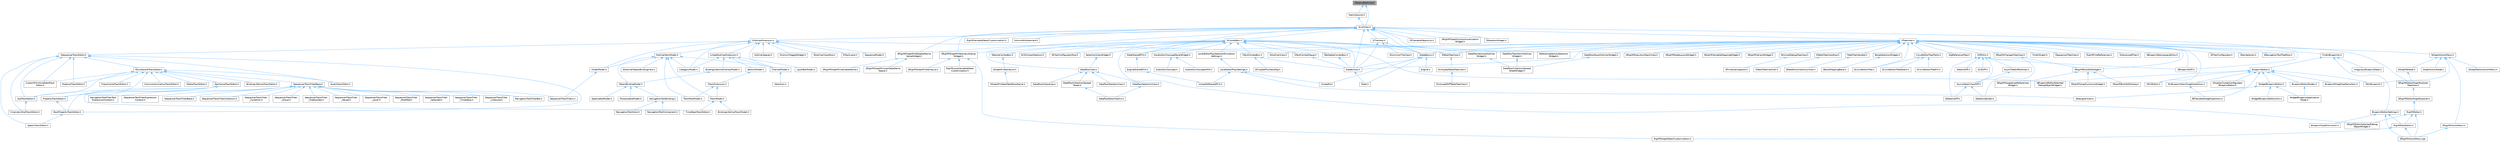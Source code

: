 digraph "ObservableArray.h"
{
 // INTERACTIVE_SVG=YES
 // LATEX_PDF_SIZE
  bgcolor="transparent";
  edge [fontname=Helvetica,fontsize=10,labelfontname=Helvetica,labelfontsize=10];
  node [fontname=Helvetica,fontsize=10,shape=box,height=0.2,width=0.4];
  Node1 [id="Node000001",label="ObservableArray.h",height=0.2,width=0.4,color="gray40", fillcolor="grey60", style="filled", fontcolor="black",tooltip=" "];
  Node1 -> Node2 [id="edge1_Node000001_Node000002",dir="back",color="steelblue1",style="solid",tooltip=" "];
  Node2 [id="Node000002",label="IItemsSource.h",height=0.2,width=0.4,color="grey40", fillcolor="white", style="filled",URL="$db/db3/IItemsSource_8h.html",tooltip=" "];
  Node2 -> Node3 [id="edge2_Node000002_Node000003",dir="back",color="steelblue1",style="solid",tooltip=" "];
  Node3 [id="Node000003",label="SListView.h",height=0.2,width=0.4,color="grey40", fillcolor="white", style="filled",URL="$db/db5/SListView_8h.html",tooltip=" "];
  Node3 -> Node4 [id="edge3_Node000003_Node000004",dir="back",color="steelblue1",style="solid",tooltip=" "];
  Node4 [id="Node000004",label="DataflowView.h",height=0.2,width=0.4,color="grey40", fillcolor="white", style="filled",URL="$d4/d2e/DataflowView_8h.html",tooltip=" "];
  Node4 -> Node5 [id="edge4_Node000004_Node000005",dir="back",color="steelblue1",style="solid",tooltip=" "];
  Node5 [id="Node000005",label="DataflowCollectionSpread\lSheet.h",height=0.2,width=0.4,color="grey40", fillcolor="white", style="filled",URL="$da/da7/DataflowCollectionSpreadSheet_8h.html",tooltip=" "];
  Node5 -> Node6 [id="edge5_Node000005_Node000006",dir="back",color="steelblue1",style="solid",tooltip=" "];
  Node6 [id="Node000006",label="DataflowEditorToolkit.h",height=0.2,width=0.4,color="grey40", fillcolor="white", style="filled",URL="$d8/d80/DataflowEditorToolkit_8h.html",tooltip=" "];
  Node4 -> Node7 [id="edge6_Node000004_Node000007",dir="back",color="steelblue1",style="solid",tooltip=" "];
  Node7 [id="Node000007",label="DataflowOutputLog.h",height=0.2,width=0.4,color="grey40", fillcolor="white", style="filled",URL="$df/d1e/DataflowOutputLog_8h.html",tooltip=" "];
  Node4 -> Node8 [id="edge7_Node000004_Node000008",dir="back",color="steelblue1",style="solid",tooltip=" "];
  Node8 [id="Node000008",label="DataflowSelectionView.h",height=0.2,width=0.4,color="grey40", fillcolor="white", style="filled",URL="$d6/d34/DataflowSelectionView_8h.html",tooltip=" "];
  Node8 -> Node6 [id="edge8_Node000008_Node000006",dir="back",color="steelblue1",style="solid",tooltip=" "];
  Node4 -> Node9 [id="edge9_Node000004_Node000009",dir="back",color="steelblue1",style="solid",tooltip=" "];
  Node9 [id="Node000009",label="DataflowSkeletonView.h",height=0.2,width=0.4,color="grey40", fillcolor="white", style="filled",URL="$d7/df7/DataflowSkeletonView_8h.html",tooltip=" "];
  Node3 -> Node10 [id="edge10_Node000003_Node000010",dir="back",color="steelblue1",style="solid",tooltip=" "];
  Node10 [id="Node000010",label="IOutlinerExtension.h",height=0.2,width=0.4,color="grey40", fillcolor="white", style="filled",URL="$db/d1a/IOutlinerExtension_8h.html",tooltip=" "];
  Node10 -> Node11 [id="edge11_Node000010_Node000011",dir="back",color="steelblue1",style="solid",tooltip=" "];
  Node11 [id="Node000011",label="CategoryModel.h",height=0.2,width=0.4,color="grey40", fillcolor="white", style="filled",URL="$db/dfe/CategoryModel_8h.html",tooltip=" "];
  Node10 -> Node12 [id="edge12_Node000010_Node000012",dir="back",color="steelblue1",style="solid",tooltip=" "];
  Node12 [id="Node000012",label="ChannelModel.h",height=0.2,width=0.4,color="grey40", fillcolor="white", style="filled",URL="$de/d30/ChannelModel_8h.html",tooltip=" "];
  Node12 -> Node13 [id="edge13_Node000012_Node000013",dir="back",color="steelblue1",style="solid",tooltip=" "];
  Node13 [id="Node000013",label="Selection.h",height=0.2,width=0.4,color="grey40", fillcolor="white", style="filled",URL="$dd/dc2/Editor_2Sequencer_2Public_2MVVM_2Selection_2Selection_8h.html",tooltip=" "];
  Node10 -> Node14 [id="edge14_Node000010_Node000014",dir="back",color="steelblue1",style="solid",tooltip=" "];
  Node14 [id="Node000014",label="FolderModel.h",height=0.2,width=0.4,color="grey40", fillcolor="white", style="filled",URL="$d4/d1d/FolderModel_8h.html",tooltip=" "];
  Node14 -> Node15 [id="edge15_Node000014_Node000015",dir="back",color="steelblue1",style="solid",tooltip=" "];
  Node15 [id="Node000015",label="SequencerTrackFilters.h",height=0.2,width=0.4,color="grey40", fillcolor="white", style="filled",URL="$df/d72/SequencerTrackFilters_8h.html",tooltip=" "];
  Node10 -> Node16 [id="edge16_Node000010_Node000016",dir="back",color="steelblue1",style="solid",tooltip=" "];
  Node16 [id="Node000016",label="ISequencerTrackEditor.h",height=0.2,width=0.4,color="grey40", fillcolor="white", style="filled",URL="$df/dca/ISequencerTrackEditor_8h.html",tooltip=" "];
  Node16 -> Node17 [id="edge17_Node000016_Node000017",dir="back",color="steelblue1",style="solid",tooltip=" "];
  Node17 [id="Node000017",label="AudioTrackEditor.h",height=0.2,width=0.4,color="grey40", fillcolor="white", style="filled",URL="$dd/d96/AudioTrackEditor_8h.html",tooltip=" "];
  Node16 -> Node18 [id="edge18_Node000016_Node000018",dir="back",color="steelblue1",style="solid",tooltip=" "];
  Node18 [id="Node000018",label="BoolPropertyTrackEditor.h",height=0.2,width=0.4,color="grey40", fillcolor="white", style="filled",URL="$db/d07/BoolPropertyTrackEditor_8h.html",tooltip=" "];
  Node18 -> Node19 [id="edge19_Node000018_Node000019",dir="back",color="steelblue1",style="solid",tooltip=" "];
  Node19 [id="Node000019",label="SpawnTrackEditor.h",height=0.2,width=0.4,color="grey40", fillcolor="white", style="filled",URL="$d5/dac/SpawnTrackEditor_8h.html",tooltip=" "];
  Node16 -> Node20 [id="edge20_Node000016_Node000020",dir="back",color="steelblue1",style="solid",tooltip=" "];
  Node20 [id="Node000020",label="CinematicShotTrackEditor.h",height=0.2,width=0.4,color="grey40", fillcolor="white", style="filled",URL="$d3/d0c/CinematicShotTrackEditor_8h.html",tooltip=" "];
  Node16 -> Node21 [id="edge21_Node000016_Node000021",dir="back",color="steelblue1",style="solid",tooltip=" "];
  Node21 [id="Node000021",label="CustomPrimitiveDataTrack\lEditor.h",height=0.2,width=0.4,color="grey40", fillcolor="white", style="filled",URL="$dc/d8f/CustomPrimitiveDataTrackEditor_8h.html",tooltip=" "];
  Node16 -> Node22 [id="edge22_Node000016_Node000022",dir="back",color="steelblue1",style="solid",tooltip=" "];
  Node22 [id="Node000022",label="MaterialTrackEditor.h",height=0.2,width=0.4,color="grey40", fillcolor="white", style="filled",URL="$d1/d9f/MaterialTrackEditor_8h.html",tooltip=" "];
  Node16 -> Node23 [id="edge23_Node000016_Node000023",dir="back",color="steelblue1",style="solid",tooltip=" "];
  Node23 [id="Node000023",label="MovieSceneTrackEditor.h",height=0.2,width=0.4,color="grey40", fillcolor="white", style="filled",URL="$db/d6c/MovieSceneTrackEditor_8h.html",tooltip=" "];
  Node23 -> Node17 [id="edge24_Node000023_Node000017",dir="back",color="steelblue1",style="solid",tooltip=" "];
  Node23 -> Node24 [id="edge25_Node000023_Node000024",dir="back",color="steelblue1",style="solid",tooltip=" "];
  Node24 [id="Node000024",label="BindingLifetimeTrackEditor.h",height=0.2,width=0.4,color="grey40", fillcolor="white", style="filled",URL="$db/d3c/BindingLifetimeTrackEditor_8h.html",tooltip=" "];
  Node23 -> Node25 [id="edge26_Node000023_Node000025",dir="back",color="steelblue1",style="solid",tooltip=" "];
  Node25 [id="Node000025",label="ChaosCacheTrackEditor.h",height=0.2,width=0.4,color="grey40", fillcolor="white", style="filled",URL="$db/d36/ChaosCacheTrackEditor_8h.html",tooltip=" "];
  Node23 -> Node26 [id="edge27_Node000023_Node000026",dir="back",color="steelblue1",style="solid",tooltip=" "];
  Node26 [id="Node000026",label="CommonAnimationTrackEditor.h",height=0.2,width=0.4,color="grey40", fillcolor="white", style="filled",URL="$d9/d6e/CommonAnimationTrackEditor_8h.html",tooltip=" "];
  Node23 -> Node21 [id="edge28_Node000023_Node000021",dir="back",color="steelblue1",style="solid",tooltip=" "];
  Node23 -> Node27 [id="edge29_Node000023_Node000027",dir="back",color="steelblue1",style="solid",tooltip=" "];
  Node27 [id="Node000027",label="KeyframeTrackEditor.h",height=0.2,width=0.4,color="grey40", fillcolor="white", style="filled",URL="$dd/d47/KeyframeTrackEditor_8h.html",tooltip=" "];
  Node27 -> Node18 [id="edge30_Node000027_Node000018",dir="back",color="steelblue1",style="solid",tooltip=" "];
  Node27 -> Node28 [id="edge31_Node000027_Node000028",dir="back",color="steelblue1",style="solid",tooltip=" "];
  Node28 [id="Node000028",label="PropertyTrackEditor.h",height=0.2,width=0.4,color="grey40", fillcolor="white", style="filled",URL="$da/d9a/PropertyTrackEditor_8h.html",tooltip=" "];
  Node28 -> Node18 [id="edge32_Node000028_Node000018",dir="back",color="steelblue1",style="solid",tooltip=" "];
  Node27 -> Node29 [id="edge33_Node000027_Node000029",dir="back",color="steelblue1",style="solid",tooltip=" "];
  Node29 [id="Node000029",label="SubTrackEditor.h",height=0.2,width=0.4,color="grey40", fillcolor="white", style="filled",URL="$d8/d5b/SubTrackEditor_8h.html",tooltip=" "];
  Node29 -> Node20 [id="edge34_Node000029_Node000020",dir="back",color="steelblue1",style="solid",tooltip=" "];
  Node27 -> Node30 [id="edge35_Node000027_Node000030",dir="back",color="steelblue1",style="solid",tooltip=" "];
  Node30 [id="Node000030",label="TimeWarpTrackEditor.h",height=0.2,width=0.4,color="grey40", fillcolor="white", style="filled",URL="$dc/d2e/TimeWarpTrackEditor_8h.html",tooltip=" "];
  Node23 -> Node22 [id="edge36_Node000023_Node000022",dir="back",color="steelblue1",style="solid",tooltip=" "];
  Node23 -> Node31 [id="edge37_Node000023_Node000031",dir="back",color="steelblue1",style="solid",tooltip=" "];
  Node31 [id="Node000031",label="MediaTrackEditor.h",height=0.2,width=0.4,color="grey40", fillcolor="white", style="filled",URL="$d0/d41/MediaTrackEditor_8h.html",tooltip=" "];
  Node23 -> Node28 [id="edge38_Node000023_Node000028",dir="back",color="steelblue1",style="solid",tooltip=" "];
  Node23 -> Node32 [id="edge39_Node000023_Node000032",dir="back",color="steelblue1",style="solid",tooltip=" "];
  Node32 [id="Node000032",label="SequencerTrackFilterBase.h",height=0.2,width=0.4,color="grey40", fillcolor="white", style="filled",URL="$d8/def/Filters_2SequencerTrackFilterBase_8h.html",tooltip=" "];
  Node32 -> Node33 [id="edge40_Node000032_Node000033",dir="back",color="steelblue1",style="solid",tooltip=" "];
  Node33 [id="Node000033",label="NavigationToolFilterBar.h",height=0.2,width=0.4,color="grey40", fillcolor="white", style="filled",URL="$df/d14/NavigationToolFilterBar_8h.html",tooltip=" "];
  Node32 -> Node34 [id="edge41_Node000032_Node000034",dir="back",color="steelblue1",style="solid",tooltip=" "];
  Node34 [id="Node000034",label="NavigationToolFilterText\lExpressionContext.h",height=0.2,width=0.4,color="grey40", fillcolor="white", style="filled",URL="$d8/dd2/NavigationToolFilterTextExpressionContext_8h.html",tooltip=" "];
  Node32 -> Node35 [id="edge42_Node000032_Node000035",dir="back",color="steelblue1",style="solid",tooltip=" "];
  Node35 [id="Node000035",label="SequencerTextFilterExpression\lContext.h",height=0.2,width=0.4,color="grey40", fillcolor="white", style="filled",URL="$d0/d9f/SequencerTextFilterExpressionContext_8h.html",tooltip=" "];
  Node32 -> Node36 [id="edge43_Node000032_Node000036",dir="back",color="steelblue1",style="solid",tooltip=" "];
  Node36 [id="Node000036",label="SequencerTrackFilterBase.h",height=0.2,width=0.4,color="grey40", fillcolor="white", style="filled",URL="$d8/d4d/SequencerTrackFilterBase_8h.html",tooltip=" "];
  Node32 -> Node37 [id="edge44_Node000032_Node000037",dir="back",color="steelblue1",style="solid",tooltip=" "];
  Node37 [id="Node000037",label="SequencerTrackFilterCollection.h",height=0.2,width=0.4,color="grey40", fillcolor="white", style="filled",URL="$d8/de2/SequencerTrackFilterCollection_8h.html",tooltip=" "];
  Node32 -> Node38 [id="edge45_Node000032_Node000038",dir="back",color="steelblue1",style="solid",tooltip=" "];
  Node38 [id="Node000038",label="SequencerTrackFilter\l_Condition.h",height=0.2,width=0.4,color="grey40", fillcolor="white", style="filled",URL="$df/d17/SequencerTrackFilter__Condition_8h.html",tooltip=" "];
  Node32 -> Node39 [id="edge46_Node000032_Node000039",dir="back",color="steelblue1",style="solid",tooltip=" "];
  Node39 [id="Node000039",label="SequencerTrackFilter\l_Group.h",height=0.2,width=0.4,color="grey40", fillcolor="white", style="filled",URL="$da/dea/SequencerTrackFilter__Group_8h.html",tooltip=" "];
  Node32 -> Node40 [id="edge47_Node000032_Node000040",dir="back",color="steelblue1",style="solid",tooltip=" "];
  Node40 [id="Node000040",label="SequencerTrackFilter\l_HideIsolate.h",height=0.2,width=0.4,color="grey40", fillcolor="white", style="filled",URL="$d3/d55/SequencerTrackFilter__HideIsolate_8h.html",tooltip=" "];
  Node32 -> Node41 [id="edge48_Node000032_Node000041",dir="back",color="steelblue1",style="solid",tooltip=" "];
  Node41 [id="Node000041",label="SequencerTrackFilter\l_Keyed.h",height=0.2,width=0.4,color="grey40", fillcolor="white", style="filled",URL="$d4/d2d/SequencerTrackFilter__Keyed_8h.html",tooltip=" "];
  Node32 -> Node42 [id="edge49_Node000032_Node000042",dir="back",color="steelblue1",style="solid",tooltip=" "];
  Node42 [id="Node000042",label="SequencerTrackFilter\l_Level.h",height=0.2,width=0.4,color="grey40", fillcolor="white", style="filled",URL="$d2/d6c/SequencerTrackFilter__Level_8h.html",tooltip=" "];
  Node32 -> Node43 [id="edge50_Node000032_Node000043",dir="back",color="steelblue1",style="solid",tooltip=" "];
  Node43 [id="Node000043",label="SequencerTrackFilter\l_Modified.h",height=0.2,width=0.4,color="grey40", fillcolor="white", style="filled",URL="$d0/dd9/SequencerTrackFilter__Modified_8h.html",tooltip=" "];
  Node32 -> Node44 [id="edge51_Node000032_Node000044",dir="back",color="steelblue1",style="solid",tooltip=" "];
  Node44 [id="Node000044",label="SequencerTrackFilter\l_Selected.h",height=0.2,width=0.4,color="grey40", fillcolor="white", style="filled",URL="$dc/d54/SequencerTrackFilter__Selected_8h.html",tooltip=" "];
  Node32 -> Node45 [id="edge52_Node000032_Node000045",dir="back",color="steelblue1",style="solid",tooltip=" "];
  Node45 [id="Node000045",label="SequencerTrackFilter\l_TimeWarp.h",height=0.2,width=0.4,color="grey40", fillcolor="white", style="filled",URL="$d6/dd0/SequencerTrackFilter__TimeWarp_8h.html",tooltip=" "];
  Node32 -> Node46 [id="edge53_Node000032_Node000046",dir="back",color="steelblue1",style="solid",tooltip=" "];
  Node46 [id="Node000046",label="SequencerTrackFilter\l_Unbound.h",height=0.2,width=0.4,color="grey40", fillcolor="white", style="filled",URL="$d0/dd1/SequencerTrackFilter__Unbound_8h.html",tooltip=" "];
  Node32 -> Node15 [id="edge54_Node000032_Node000015",dir="back",color="steelblue1",style="solid",tooltip=" "];
  Node23 -> Node29 [id="edge55_Node000023_Node000029",dir="back",color="steelblue1",style="solid",tooltip=" "];
  Node16 -> Node19 [id="edge56_Node000016_Node000019",dir="back",color="steelblue1",style="solid",tooltip=" "];
  Node16 -> Node29 [id="edge57_Node000016_Node000029",dir="back",color="steelblue1",style="solid",tooltip=" "];
  Node10 -> Node47 [id="edge58_Node000010_Node000047",dir="back",color="steelblue1",style="solid",tooltip=" "];
  Node47 [id="Node000047",label="LinkedOutlinerExtension.h",height=0.2,width=0.4,color="grey40", fillcolor="white", style="filled",URL="$da/d0f/LinkedOutlinerExtension_8h.html",tooltip=" "];
  Node47 -> Node48 [id="edge59_Node000047_Node000048",dir="back",color="steelblue1",style="solid",tooltip=" "];
  Node48 [id="Node000048",label="BindingLifetimeOverlayModel.h",height=0.2,width=0.4,color="grey40", fillcolor="white", style="filled",URL="$d2/d69/BindingLifetimeOverlayModel_8h.html",tooltip=" "];
  Node48 -> Node49 [id="edge60_Node000048_Node000049",dir="back",color="steelblue1",style="solid",tooltip=" "];
  Node49 [id="Node000049",label="ObjectBindingModel.h",height=0.2,width=0.4,color="grey40", fillcolor="white", style="filled",URL="$de/dbc/ObjectBindingModel_8h.html",tooltip=" "];
  Node49 -> Node50 [id="edge61_Node000049_Node000050",dir="back",color="steelblue1",style="solid",tooltip=" "];
  Node50 [id="Node000050",label="NavigationToolBinding.h",height=0.2,width=0.4,color="grey40", fillcolor="white", style="filled",URL="$d0/db5/NavigationToolBinding_8h.html",tooltip=" "];
  Node50 -> Node51 [id="edge62_Node000050_Node000051",dir="back",color="steelblue1",style="solid",tooltip=" "];
  Node51 [id="Node000051",label="NavigationToolActor.h",height=0.2,width=0.4,color="grey40", fillcolor="white", style="filled",URL="$d6/da8/NavigationToolActor_8h.html",tooltip=" "];
  Node50 -> Node52 [id="edge63_Node000050_Node000052",dir="back",color="steelblue1",style="solid",tooltip=" "];
  Node52 [id="Node000052",label="NavigationToolComponent.h",height=0.2,width=0.4,color="grey40", fillcolor="white", style="filled",URL="$d7/dfc/NavigationToolComponent_8h.html",tooltip=" "];
  Node49 -> Node53 [id="edge64_Node000049_Node000053",dir="back",color="steelblue1",style="solid",tooltip=" "];
  Node53 [id="Node000053",label="PossessableModel.h",height=0.2,width=0.4,color="grey40", fillcolor="white", style="filled",URL="$d5/d01/PossessableModel_8h.html",tooltip=" "];
  Node49 -> Node54 [id="edge65_Node000049_Node000054",dir="back",color="steelblue1",style="solid",tooltip=" "];
  Node54 [id="Node000054",label="SpawnableModel.h",height=0.2,width=0.4,color="grey40", fillcolor="white", style="filled",URL="$d0/dd5/SpawnableModel_8h.html",tooltip=" "];
  Node47 -> Node11 [id="edge66_Node000047_Node000011",dir="back",color="steelblue1",style="solid",tooltip=" "];
  Node47 -> Node12 [id="edge67_Node000047_Node000012",dir="back",color="steelblue1",style="solid",tooltip=" "];
  Node47 -> Node55 [id="edge68_Node000047_Node000055",dir="back",color="steelblue1",style="solid",tooltip=" "];
  Node55 [id="Node000055",label="LayerBarModel.h",height=0.2,width=0.4,color="grey40", fillcolor="white", style="filled",URL="$dd/daa/LayerBarModel_8h.html",tooltip=" "];
  Node47 -> Node56 [id="edge69_Node000047_Node000056",dir="back",color="steelblue1",style="solid",tooltip=" "];
  Node56 [id="Node000056",label="SectionModel.h",height=0.2,width=0.4,color="grey40", fillcolor="white", style="filled",URL="$d7/d0c/SectionModel_8h.html",tooltip=" "];
  Node56 -> Node57 [id="edge70_Node000056_Node000057",dir="back",color="steelblue1",style="solid",tooltip=" "];
  Node57 [id="Node000057",label="ITrackExtension.h",height=0.2,width=0.4,color="grey40", fillcolor="white", style="filled",URL="$d4/d09/ITrackExtension_8h.html",tooltip=" "];
  Node57 -> Node58 [id="edge71_Node000057_Node000058",dir="back",color="steelblue1",style="solid",tooltip=" "];
  Node58 [id="Node000058",label="TrackModel.h",height=0.2,width=0.4,color="grey40", fillcolor="white", style="filled",URL="$db/d94/TrackModel_8h.html",tooltip=" "];
  Node58 -> Node59 [id="edge72_Node000058_Node000059",dir="back",color="steelblue1",style="solid",tooltip=" "];
  Node59 [id="Node000059",label="BindingLifetimeTrackModel.h",height=0.2,width=0.4,color="grey40", fillcolor="white", style="filled",URL="$d5/d30/BindingLifetimeTrackModel_8h.html",tooltip=" "];
  Node58 -> Node30 [id="edge73_Node000058_Node000030",dir="back",color="steelblue1",style="solid",tooltip=" "];
  Node57 -> Node60 [id="edge74_Node000057_Node000060",dir="back",color="steelblue1",style="solid",tooltip=" "];
  Node60 [id="Node000060",label="TrackRowModel.h",height=0.2,width=0.4,color="grey40", fillcolor="white", style="filled",URL="$d8/db5/TrackRowModel_8h.html",tooltip=" "];
  Node10 -> Node61 [id="edge75_Node000010_Node000061",dir="back",color="steelblue1",style="solid",tooltip=" "];
  Node61 [id="Node000061",label="OutlinerItemModel.h",height=0.2,width=0.4,color="grey40", fillcolor="white", style="filled",URL="$da/dbf/OutlinerItemModel_8h.html",tooltip=" "];
  Node61 -> Node11 [id="edge76_Node000061_Node000011",dir="back",color="steelblue1",style="solid",tooltip=" "];
  Node61 -> Node12 [id="edge77_Node000061_Node000012",dir="back",color="steelblue1",style="solid",tooltip=" "];
  Node61 -> Node14 [id="edge78_Node000061_Node000014",dir="back",color="steelblue1",style="solid",tooltip=" "];
  Node61 -> Node49 [id="edge79_Node000061_Node000049",dir="back",color="steelblue1",style="solid",tooltip=" "];
  Node61 -> Node62 [id="edge80_Node000061_Node000062",dir="back",color="steelblue1",style="solid",tooltip=" "];
  Node62 [id="Node000062",label="SOutlinerObjectBindingView.h",height=0.2,width=0.4,color="grey40", fillcolor="white", style="filled",URL="$d1/dfa/SOutlinerObjectBindingView_8h.html",tooltip=" "];
  Node61 -> Node58 [id="edge81_Node000061_Node000058",dir="back",color="steelblue1",style="solid",tooltip=" "];
  Node61 -> Node60 [id="edge82_Node000061_Node000060",dir="back",color="steelblue1",style="solid",tooltip=" "];
  Node10 -> Node63 [id="edge83_Node000010_Node000063",dir="back",color="steelblue1",style="solid",tooltip=" "];
  Node63 [id="Node000063",label="OutlinerSpacer.h",height=0.2,width=0.4,color="grey40", fillcolor="white", style="filled",URL="$dd/d3e/OutlinerSpacer_8h.html",tooltip=" "];
  Node10 -> Node64 [id="edge84_Node000010_Node000064",dir="back",color="steelblue1",style="solid",tooltip=" "];
  Node64 [id="Node000064",label="SColumnToggleWidget.h",height=0.2,width=0.4,color="grey40", fillcolor="white", style="filled",URL="$de/d8d/SColumnToggleWidget_8h.html",tooltip=" "];
  Node10 -> Node65 [id="edge85_Node000010_Node000065",dir="back",color="steelblue1",style="solid",tooltip=" "];
  Node65 [id="Node000065",label="SOutlinerView.h",height=0.2,width=0.4,color="grey40", fillcolor="white", style="filled",URL="$d5/de1/SOutlinerView_8h.html",tooltip=" "];
  Node10 -> Node66 [id="edge86_Node000010_Node000066",dir="back",color="steelblue1",style="solid",tooltip=" "];
  Node66 [id="Node000066",label="SOutlinerViewRow.h",height=0.2,width=0.4,color="grey40", fillcolor="white", style="filled",URL="$db/de3/SOutlinerViewRow_8h.html",tooltip=" "];
  Node10 -> Node67 [id="edge87_Node000010_Node000067",dir="back",color="steelblue1",style="solid",tooltip=" "];
  Node67 [id="Node000067",label="STrackLane.h",height=0.2,width=0.4,color="grey40", fillcolor="white", style="filled",URL="$d2/d8f/STrackLane_8h.html",tooltip=" "];
  Node10 -> Node68 [id="edge88_Node000010_Node000068",dir="back",color="steelblue1",style="solid",tooltip=" "];
  Node68 [id="Node000068",label="SequenceModel.h",height=0.2,width=0.4,color="grey40", fillcolor="white", style="filled",URL="$d4/d28/SequenceModel_8h.html",tooltip=" "];
  Node3 -> Node69 [id="edge89_Node000003_Node000069",dir="back",color="steelblue1",style="solid",tooltip=" "];
  Node69 [id="Node000069",label="ReferenceSectionSelection\lWidget.h",height=0.2,width=0.4,color="grey40", fillcolor="white", style="filled",URL="$db/d75/ReferenceSectionSelectionWidget_8h.html",tooltip=" "];
  Node3 -> Node70 [id="edge90_Node000003_Node000070",dir="back",color="steelblue1",style="solid",tooltip=" "];
  Node70 [id="Node000070",label="RigVMVariableDetailCustomization.h",height=0.2,width=0.4,color="grey40", fillcolor="white", style="filled",URL="$d3/d24/RigVMVariableDetailCustomization_8h.html",tooltip=" "];
  Node3 -> Node71 [id="edge91_Node000003_Node000071",dir="back",color="steelblue1",style="solid",tooltip=" "];
  Node71 [id="Node000071",label="SAnimAttributeView.h",height=0.2,width=0.4,color="grey40", fillcolor="white", style="filled",URL="$df/d42/SAnimAttributeView_8h.html",tooltip=" "];
  Node3 -> Node72 [id="edge92_Node000003_Node000072",dir="back",color="steelblue1",style="solid",tooltip=" "];
  Node72 [id="Node000072",label="SBlueprintDiff.h",height=0.2,width=0.4,color="grey40", fillcolor="white", style="filled",URL="$de/d6d/SBlueprintDiff_8h.html",tooltip=" "];
  Node3 -> Node73 [id="edge93_Node000003_Node000073",dir="back",color="steelblue1",style="solid",tooltip=" "];
  Node73 [id="Node000073",label="SComboBox.h",height=0.2,width=0.4,color="grey40", fillcolor="white", style="filled",URL="$d2/dd5/SComboBox_8h.html",tooltip=" "];
  Node73 -> Node74 [id="edge94_Node000073_Node000074",dir="back",color="steelblue1",style="solid",tooltip=" "];
  Node74 [id="Node000074",label="DataflowTransformOutliner\lWidget.h",height=0.2,width=0.4,color="grey40", fillcolor="white", style="filled",URL="$d8/df9/DataflowTransformOutlinerWidget_8h.html",tooltip=" "];
  Node74 -> Node75 [id="edge95_Node000074_Node000075",dir="back",color="steelblue1",style="solid",tooltip=" "];
  Node75 [id="Node000075",label="DataflowCollectionSpread\lSheetWidget.h",height=0.2,width=0.4,color="grey40", fillcolor="white", style="filled",URL="$da/da3/DataflowCollectionSpreadSheetWidget_8h.html",tooltip=" "];
  Node73 -> Node76 [id="edge96_Node000073_Node000076",dir="back",color="steelblue1",style="solid",tooltip=" "];
  Node76 [id="Node000076",label="DataflowVerticesOutliner\lWidget.h",height=0.2,width=0.4,color="grey40", fillcolor="white", style="filled",URL="$dd/deb/DataflowVerticesOutlinerWidget_8h.html",tooltip=" "];
  Node76 -> Node75 [id="edge97_Node000076_Node000075",dir="back",color="steelblue1",style="solid",tooltip=" "];
  Node73 -> Node77 [id="edge98_Node000073_Node000077",dir="back",color="steelblue1",style="solid",tooltip=" "];
  Node77 [id="Node000077",label="LevelEditorPlayNetworkEmulation\lSettings.h",height=0.2,width=0.4,color="grey40", fillcolor="white", style="filled",URL="$d4/d35/LevelEditorPlayNetworkEmulationSettings_8h.html",tooltip=" "];
  Node77 -> Node78 [id="edge99_Node000077_Node000078",dir="back",color="steelblue1",style="solid",tooltip=" "];
  Node78 [id="Node000078",label="LevelEditorPlaySettings.h",height=0.2,width=0.4,color="grey40", fillcolor="white", style="filled",URL="$d4/d3b/LevelEditorPlaySettings_8h.html",tooltip=" "];
  Node78 -> Node79 [id="edge100_Node000078_Node000079",dir="back",color="steelblue1",style="solid",tooltip=" "];
  Node79 [id="Node000079",label="SDesignerView.h",height=0.2,width=0.4,color="grey40", fillcolor="white", style="filled",URL="$d2/d14/SDesignerView_8h.html",tooltip=" "];
  Node78 -> Node80 [id="edge101_Node000078_Node000080",dir="back",color="steelblue1",style="solid",tooltip=" "];
  Node80 [id="Node000080",label="UnrealEd.h",height=0.2,width=0.4,color="grey40", fillcolor="white", style="filled",URL="$d2/d5f/UnrealEd_8h.html",tooltip=" "];
  Node78 -> Node81 [id="edge102_Node000078_Node000081",dir="back",color="steelblue1",style="solid",tooltip=" "];
  Node81 [id="Node000081",label="UnrealEdSharedPCH.h",height=0.2,width=0.4,color="grey40", fillcolor="white", style="filled",URL="$d1/de6/UnrealEdSharedPCH_8h.html",tooltip=" "];
  Node73 -> Node82 [id="edge103_Node000073_Node000082",dir="back",color="steelblue1",style="solid",tooltip=" "];
  Node82 [id="Node000082",label="SAudioOscilloscopePanelWidget.h",height=0.2,width=0.4,color="grey40", fillcolor="white", style="filled",URL="$db/d7e/SAudioOscilloscopePanelWidget_8h.html",tooltip=" "];
  Node82 -> Node83 [id="edge104_Node000082_Node000083",dir="back",color="steelblue1",style="solid",tooltip=" "];
  Node83 [id="Node000083",label="AudioOscilloscope.h",height=0.2,width=0.4,color="grey40", fillcolor="white", style="filled",URL="$d5/d81/AudioOscilloscope_8h.html",tooltip=" "];
  Node82 -> Node84 [id="edge105_Node000082_Node000084",dir="back",color="steelblue1",style="solid",tooltip=" "];
  Node84 [id="Node000084",label="AudioOscilloscopeUMG.h",height=0.2,width=0.4,color="grey40", fillcolor="white", style="filled",URL="$df/de7/AudioOscilloscopeUMG_8h.html",tooltip=" "];
  Node73 -> Node85 [id="edge106_Node000073_Node000085",dir="back",color="steelblue1",style="solid",tooltip=" "];
  Node85 [id="Node000085",label="SBlueprintEditorSelected\lDebugObjectWidget.h",height=0.2,width=0.4,color="grey40", fillcolor="white", style="filled",URL="$de/d6c/SBlueprintEditorSelectedDebugObjectWidget_8h.html",tooltip=" "];
  Node73 -> Node86 [id="edge107_Node000073_Node000086",dir="back",color="steelblue1",style="solid",tooltip=" "];
  Node86 [id="Node000086",label="SCSVImportOptions.h",height=0.2,width=0.4,color="grey40", fillcolor="white", style="filled",URL="$d7/dfe/SCSVImportOptions_8h.html",tooltip=" "];
  Node73 -> Node87 [id="edge108_Node000073_Node000087",dir="back",color="steelblue1",style="solid",tooltip=" "];
  Node87 [id="Node000087",label="SEditableComboBox.h",height=0.2,width=0.4,color="grey40", fillcolor="white", style="filled",URL="$d0/d8c/SEditableComboBox_8h.html",tooltip=" "];
  Node87 -> Node88 [id="edge109_Node000087_Node000088",dir="back",color="steelblue1",style="solid",tooltip=" "];
  Node88 [id="Node000088",label="SlateExtras.h",height=0.2,width=0.4,color="grey40", fillcolor="white", style="filled",URL="$d8/dec/SlateExtras_8h.html",tooltip=" "];
  Node88 -> Node89 [id="edge110_Node000088_Node000089",dir="back",color="steelblue1",style="solid",tooltip=" "];
  Node89 [id="Node000089",label="Slate.h",height=0.2,width=0.4,color="grey40", fillcolor="white", style="filled",URL="$d2/dc0/Slate_8h.html",tooltip=" "];
  Node73 -> Node90 [id="edge111_Node000073_Node000090",dir="back",color="steelblue1",style="solid",tooltip=" "];
  Node90 [id="Node000090",label="SFilterConfiguratorRow.h",height=0.2,width=0.4,color="grey40", fillcolor="white", style="filled",URL="$d2/d18/SFilterConfiguratorRow_8h.html",tooltip=" "];
  Node73 -> Node91 [id="edge112_Node000073_Node000091",dir="back",color="steelblue1",style="solid",tooltip=" "];
  Node91 [id="Node000091",label="SNameComboBox.h",height=0.2,width=0.4,color="grey40", fillcolor="white", style="filled",URL="$d8/d4b/SNameComboBox_8h.html",tooltip=" "];
  Node91 -> Node92 [id="edge113_Node000091_Node000092",dir="back",color="steelblue1",style="solid",tooltip=" "];
  Node92 [id="Node000092",label="SGraphPinNameList.h",height=0.2,width=0.4,color="grey40", fillcolor="white", style="filled",URL="$d4/d09/SGraphPinNameList_8h.html",tooltip=" "];
  Node92 -> Node93 [id="edge114_Node000092_Node000093",dir="back",color="steelblue1",style="solid",tooltip=" "];
  Node93 [id="Node000093",label="SGraphPinDataTableRowName.h",height=0.2,width=0.4,color="grey40", fillcolor="white", style="filled",URL="$d3/d40/SGraphPinDataTableRowName_8h.html",tooltip=" "];
  Node73 -> Node94 [id="edge115_Node000073_Node000094",dir="back",color="steelblue1",style="solid",tooltip=" "];
  Node94 [id="Node000094",label="SRigVMEditorSelectedDebug\lObjectWidget.h",height=0.2,width=0.4,color="grey40", fillcolor="white", style="filled",URL="$d9/dcd/SRigVMEditorSelectedDebugObjectWidget_8h.html",tooltip=" "];
  Node73 -> Node95 [id="edge116_Node000073_Node000095",dir="back",color="steelblue1",style="solid",tooltip=" "];
  Node95 [id="Node000095",label="SRigVMGraphPinEditableName\lValueWidget.h",height=0.2,width=0.4,color="grey40", fillcolor="white", style="filled",URL="$da/d0c/SRigVMGraphPinEditableNameValueWidget_8h.html",tooltip=" "];
  Node95 -> Node96 [id="edge117_Node000095_Node000096",dir="back",color="steelblue1",style="solid",tooltip=" "];
  Node96 [id="Node000096",label="SRigVMGraphPinUserDataName\lSpace.h",height=0.2,width=0.4,color="grey40", fillcolor="white", style="filled",URL="$d7/dfd/SRigVMGraphPinUserDataNameSpace_8h.html",tooltip=" "];
  Node95 -> Node97 [id="edge118_Node000095_Node000097",dir="back",color="steelblue1",style="solid",tooltip=" "];
  Node97 [id="Node000097",label="SRigVMGraphPinVariableName.h",height=0.2,width=0.4,color="grey40", fillcolor="white", style="filled",URL="$d0/da1/SRigVMGraphPinVariableName_8h.html",tooltip=" "];
  Node73 -> Node98 [id="edge119_Node000073_Node000098",dir="back",color="steelblue1",style="solid",tooltip=" "];
  Node98 [id="Node000098",label="SRigVMGraphPinNameListValue\lWidget.h",height=0.2,width=0.4,color="grey40", fillcolor="white", style="filled",URL="$dc/dac/SRigVMGraphPinNameListValueWidget_8h.html",tooltip=" "];
  Node98 -> Node99 [id="edge120_Node000098_Node000099",dir="back",color="steelblue1",style="solid",tooltip=" "];
  Node99 [id="Node000099",label="RigVMGraphDetailCustomization.h",height=0.2,width=0.4,color="grey40", fillcolor="white", style="filled",URL="$da/d8c/RigVMGraphDetailCustomization_8h.html",tooltip=" "];
  Node98 -> Node100 [id="edge121_Node000098_Node000100",dir="back",color="steelblue1",style="solid",tooltip=" "];
  Node100 [id="Node000100",label="RigVMLocalVariableDetail\lCustomization.h",height=0.2,width=0.4,color="grey40", fillcolor="white", style="filled",URL="$de/de8/RigVMLocalVariableDetailCustomization_8h.html",tooltip=" "];
  Node98 -> Node101 [id="edge122_Node000098_Node000101",dir="back",color="steelblue1",style="solid",tooltip=" "];
  Node101 [id="Node000101",label="SRigVMGraphPinNameList.h",height=0.2,width=0.4,color="grey40", fillcolor="white", style="filled",URL="$d7/dfc/SRigVMGraphPinNameList_8h.html",tooltip=" "];
  Node73 -> Node102 [id="edge123_Node000073_Node000102",dir="back",color="steelblue1",style="solid",tooltip=" "];
  Node102 [id="Node000102",label="STableTreeView.h",height=0.2,width=0.4,color="grey40", fillcolor="white", style="filled",URL="$dd/d46/STableTreeView_8h.html",tooltip=" "];
  Node102 -> Node103 [id="edge124_Node000102_Node000103",dir="back",color="steelblue1",style="solid",tooltip=" "];
  Node103 [id="Node000103",label="SUntypedTableTreeView.h",height=0.2,width=0.4,color="grey40", fillcolor="white", style="filled",URL="$da/dc1/SUntypedTableTreeView_8h.html",tooltip=" "];
  Node103 -> Node104 [id="edge125_Node000103_Node000104",dir="back",color="steelblue1",style="solid",tooltip=" "];
  Node104 [id="Node000104",label="SUntypedDiffTableTreeView.h",height=0.2,width=0.4,color="grey40", fillcolor="white", style="filled",URL="$d2/dd2/SUntypedDiffTableTreeView_8h.html",tooltip=" "];
  Node73 -> Node105 [id="edge126_Node000073_Node000105",dir="back",color="steelblue1",style="solid",tooltip=" "];
  Node105 [id="Node000105",label="STextComboBox.h",height=0.2,width=0.4,color="grey40", fillcolor="white", style="filled",URL="$d6/d14/STextComboBox_8h.html",tooltip=" "];
  Node105 -> Node106 [id="edge127_Node000105_Node000106",dir="back",color="steelblue1",style="solid",tooltip=" "];
  Node106 [id="Node000106",label="SFixupSelfContextDlg.h",height=0.2,width=0.4,color="grey40", fillcolor="white", style="filled",URL="$d5/da4/SFixupSelfContextDlg_8h.html",tooltip=" "];
  Node105 -> Node88 [id="edge128_Node000105_Node000088",dir="back",color="steelblue1",style="solid",tooltip=" "];
  Node73 -> Node107 [id="edge129_Node000073_Node000107",dir="back",color="steelblue1",style="solid",tooltip=" "];
  Node107 [id="Node000107",label="STextComboPopup.h",height=0.2,width=0.4,color="grey40", fillcolor="white", style="filled",URL="$d1/d76/STextComboPopup_8h.html",tooltip=" "];
  Node107 -> Node88 [id="edge130_Node000107_Node000088",dir="back",color="steelblue1",style="solid",tooltip=" "];
  Node73 -> Node108 [id="edge131_Node000073_Node000108",dir="back",color="steelblue1",style="solid",tooltip=" "];
  Node108 [id="Node000108",label="SelectionViewWidget.h",height=0.2,width=0.4,color="grey40", fillcolor="white", style="filled",URL="$dc/db5/SelectionViewWidget_8h.html",tooltip=" "];
  Node108 -> Node4 [id="edge132_Node000108_Node000004",dir="back",color="steelblue1",style="solid",tooltip=" "];
  Node73 -> Node109 [id="edge133_Node000073_Node000109",dir="back",color="steelblue1",style="solid",tooltip=" "];
  Node109 [id="Node000109",label="SlateBasics.h",height=0.2,width=0.4,color="grey40", fillcolor="white", style="filled",URL="$da/d2f/SlateBasics_8h.html",tooltip=" "];
  Node109 -> Node110 [id="edge134_Node000109_Node000110",dir="back",color="steelblue1",style="solid",tooltip=" "];
  Node110 [id="Node000110",label="Engine.h",height=0.2,width=0.4,color="grey40", fillcolor="white", style="filled",URL="$d1/d34/Public_2Engine_8h.html",tooltip=" "];
  Node109 -> Node89 [id="edge135_Node000109_Node000089",dir="back",color="steelblue1",style="solid",tooltip=" "];
  Node109 -> Node88 [id="edge136_Node000109_Node000088",dir="back",color="steelblue1",style="solid",tooltip=" "];
  Node109 -> Node80 [id="edge137_Node000109_Node000080",dir="back",color="steelblue1",style="solid",tooltip=" "];
  Node73 -> Node88 [id="edge138_Node000073_Node000088",dir="back",color="steelblue1",style="solid",tooltip=" "];
  Node73 -> Node111 [id="edge139_Node000073_Node000111",dir="back",color="steelblue1",style="solid",tooltip=" "];
  Node111 [id="Node000111",label="SlateSharedPCH.h",height=0.2,width=0.4,color="grey40", fillcolor="white", style="filled",URL="$d1/dfc/SlateSharedPCH_8h.html",tooltip=" "];
  Node111 -> Node112 [id="edge140_Node000111_Node000112",dir="back",color="steelblue1",style="solid",tooltip=" "];
  Node112 [id="Node000112",label="EngineSharedPCH.h",height=0.2,width=0.4,color="grey40", fillcolor="white", style="filled",URL="$dc/dbb/EngineSharedPCH_8h.html",tooltip=" "];
  Node112 -> Node81 [id="edge141_Node000112_Node000081",dir="back",color="steelblue1",style="solid",tooltip=" "];
  Node3 -> Node113 [id="edge142_Node000003_Node000113",dir="back",color="steelblue1",style="solid",tooltip=" "];
  Node113 [id="Node000113",label="SFilterableObjectList.h",height=0.2,width=0.4,color="grey40", fillcolor="white", style="filled",URL="$dc/de4/SFilterableObjectList_8h.html",tooltip=" "];
  Node3 -> Node114 [id="edge143_Node000003_Node000114",dir="back",color="steelblue1",style="solid",tooltip=" "];
  Node114 [id="Node000114",label="SRigVMGraphFunctionLocalization\lWidget.h",height=0.2,width=0.4,color="grey40", fillcolor="white", style="filled",URL="$dd/d59/SRigVMGraphFunctionLocalizationWidget_8h.html",tooltip=" "];
  Node3 -> Node95 [id="edge144_Node000003_Node000095",dir="back",color="steelblue1",style="solid",tooltip=" "];
  Node3 -> Node98 [id="edge145_Node000003_Node000098",dir="back",color="steelblue1",style="solid",tooltip=" "];
  Node3 -> Node115 [id="edge146_Node000003_Node000115",dir="back",color="steelblue1",style="solid",tooltip=" "];
  Node115 [id="Node000115",label="SSkeletonWidget.h",height=0.2,width=0.4,color="grey40", fillcolor="white", style="filled",URL="$dd/da7/SSkeletonWidget_8h.html",tooltip=" "];
  Node3 -> Node116 [id="edge147_Node000003_Node000116",dir="back",color="steelblue1",style="solid",tooltip=" "];
  Node116 [id="Node000116",label="STileView.h",height=0.2,width=0.4,color="grey40", fillcolor="white", style="filled",URL="$da/dd5/STileView_8h.html",tooltip=" "];
  Node116 -> Node117 [id="edge148_Node000116_Node000117",dir="back",color="steelblue1",style="solid",tooltip=" "];
  Node117 [id="Node000117",label="SCommonTileView.h",height=0.2,width=0.4,color="grey40", fillcolor="white", style="filled",URL="$de/d0c/SCommonTileView_8h.html",tooltip=" "];
  Node116 -> Node109 [id="edge149_Node000116_Node000109",dir="back",color="steelblue1",style="solid",tooltip=" "];
  Node116 -> Node88 [id="edge150_Node000116_Node000088",dir="back",color="steelblue1",style="solid",tooltip=" "];
  Node3 -> Node118 [id="edge151_Node000003_Node000118",dir="back",color="steelblue1",style="solid",tooltip=" "];
  Node118 [id="Node000118",label="STreeView.h",height=0.2,width=0.4,color="grey40", fillcolor="white", style="filled",URL="$de/dea/STreeView_8h.html",tooltip=" "];
  Node118 -> Node119 [id="edge152_Node000118_Node000119",dir="back",color="steelblue1",style="solid",tooltip=" "];
  Node119 [id="Node000119",label="BoneSelectionWidget.h",height=0.2,width=0.4,color="grey40", fillcolor="white", style="filled",URL="$d4/dd3/BoneSelectionWidget_8h.html",tooltip=" "];
  Node119 -> Node120 [id="edge153_Node000119_Node000120",dir="back",color="steelblue1",style="solid",tooltip=" "];
  Node120 [id="Node000120",label="SBoneMappingBase.h",height=0.2,width=0.4,color="grey40", fillcolor="white", style="filled",URL="$d7/d49/SBoneMappingBase_8h.html",tooltip=" "];
  Node118 -> Node121 [id="edge154_Node000118_Node000121",dir="back",color="steelblue1",style="solid",tooltip=" "];
  Node121 [id="Node000121",label="CurveEditorTreeTraits.h",height=0.2,width=0.4,color="grey40", fillcolor="white", style="filled",URL="$d4/d4a/CurveEditorTreeTraits_8h.html",tooltip=" "];
  Node121 -> Node122 [id="edge155_Node000121_Node000122",dir="back",color="steelblue1",style="solid",tooltip=" "];
  Node122 [id="Node000122",label="SCurveEditorTree.h",height=0.2,width=0.4,color="grey40", fillcolor="white", style="filled",URL="$da/da4/SCurveEditorTree_8h.html",tooltip=" "];
  Node121 -> Node123 [id="edge156_Node000121_Node000123",dir="back",color="steelblue1",style="solid",tooltip=" "];
  Node123 [id="Node000123",label="SCurveEditorTreePin.h",height=0.2,width=0.4,color="grey40", fillcolor="white", style="filled",URL="$db/d44/SCurveEditorTreePin_8h.html",tooltip=" "];
  Node121 -> Node124 [id="edge157_Node000121_Node000124",dir="back",color="steelblue1",style="solid",tooltip=" "];
  Node124 [id="Node000124",label="SCurveEditorTreeSelect.h",height=0.2,width=0.4,color="grey40", fillcolor="white", style="filled",URL="$d9/d58/SCurveEditorTreeSelect_8h.html",tooltip=" "];
  Node118 -> Node125 [id="edge158_Node000118_Node000125",dir="back",color="steelblue1",style="solid",tooltip=" "];
  Node125 [id="Node000125",label="DataflowFacesOutlinerWidget.h",height=0.2,width=0.4,color="grey40", fillcolor="white", style="filled",URL="$d1/d1c/DataflowFacesOutlinerWidget_8h.html",tooltip=" "];
  Node125 -> Node75 [id="edge159_Node000125_Node000075",dir="back",color="steelblue1",style="solid",tooltip=" "];
  Node118 -> Node74 [id="edge160_Node000118_Node000074",dir="back",color="steelblue1",style="solid",tooltip=" "];
  Node118 -> Node76 [id="edge161_Node000118_Node000076",dir="back",color="steelblue1",style="solid",tooltip=" "];
  Node118 -> Node126 [id="edge162_Node000118_Node000126",dir="back",color="steelblue1",style="solid",tooltip=" "];
  Node126 [id="Node000126",label="DiffUtils.h",height=0.2,width=0.4,color="grey40", fillcolor="white", style="filled",URL="$d4/d91/DiffUtils_8h.html",tooltip=" "];
  Node126 -> Node127 [id="edge163_Node000126_Node000127",dir="back",color="steelblue1",style="solid",tooltip=" "];
  Node127 [id="Node000127",label="AsyncDetailViewDiff.h",height=0.2,width=0.4,color="grey40", fillcolor="white", style="filled",URL="$dc/d54/AsyncDetailViewDiff_8h.html",tooltip=" "];
  Node127 -> Node128 [id="edge164_Node000127_Node000128",dir="back",color="steelblue1",style="solid",tooltip=" "];
  Node128 [id="Node000128",label="SDetailsDiff.h",height=0.2,width=0.4,color="grey40", fillcolor="white", style="filled",URL="$da/d09/SDetailsDiff_8h.html",tooltip=" "];
  Node127 -> Node129 [id="edge165_Node000127_Node000129",dir="back",color="steelblue1",style="solid",tooltip=" "];
  Node129 [id="Node000129",label="SDetailsSplitter.h",height=0.2,width=0.4,color="grey40", fillcolor="white", style="filled",URL="$d5/de5/SDetailsSplitter_8h.html",tooltip=" "];
  Node126 -> Node130 [id="edge166_Node000126_Node000130",dir="back",color="steelblue1",style="solid",tooltip=" "];
  Node130 [id="Node000130",label="AsyncTreeDifferences.h",height=0.2,width=0.4,color="grey40", fillcolor="white", style="filled",URL="$dd/d63/AsyncTreeDifferences_8h.html",tooltip=" "];
  Node130 -> Node127 [id="edge167_Node000130_Node000127",dir="back",color="steelblue1",style="solid",tooltip=" "];
  Node126 -> Node131 [id="edge168_Node000126_Node000131",dir="back",color="steelblue1",style="solid",tooltip=" "];
  Node131 [id="Node000131",label="DetailsDiff.h",height=0.2,width=0.4,color="grey40", fillcolor="white", style="filled",URL="$de/dfc/DetailsDiff_8h.html",tooltip=" "];
  Node126 -> Node72 [id="edge169_Node000126_Node000072",dir="back",color="steelblue1",style="solid",tooltip=" "];
  Node126 -> Node132 [id="edge170_Node000126_Node000132",dir="back",color="steelblue1",style="solid",tooltip=" "];
  Node132 [id="Node000132",label="SCSDiff.h",height=0.2,width=0.4,color="grey40", fillcolor="white", style="filled",URL="$da/dc5/SCSDiff_8h.html",tooltip=" "];
  Node126 -> Node128 [id="edge171_Node000126_Node000128",dir="back",color="steelblue1",style="solid",tooltip=" "];
  Node126 -> Node129 [id="edge172_Node000126_Node000129",dir="back",color="steelblue1",style="solid",tooltip=" "];
  Node118 -> Node133 [id="edge173_Node000118_Node000133",dir="back",color="steelblue1",style="solid",tooltip=" "];
  Node133 [id="Node000133",label="DlgReferenceTree.h",height=0.2,width=0.4,color="grey40", fillcolor="white", style="filled",URL="$db/dd3/DlgReferenceTree_8h.html",tooltip=" "];
  Node118 -> Node134 [id="edge174_Node000118_Node000134",dir="back",color="steelblue1",style="solid",tooltip=" "];
  Node134 [id="Node000134",label="FindInBlueprints.h",height=0.2,width=0.4,color="grey40", fillcolor="white", style="filled",URL="$d0/d27/FindInBlueprints_8h.html",tooltip=" "];
  Node134 -> Node135 [id="edge175_Node000134_Node000135",dir="back",color="steelblue1",style="solid",tooltip=" "];
  Node135 [id="Node000135",label="BlueprintEditor.h",height=0.2,width=0.4,color="grey40", fillcolor="white", style="filled",URL="$df/d7d/BlueprintEditor_8h.html",tooltip=" "];
  Node135 -> Node136 [id="edge176_Node000135_Node000136",dir="back",color="steelblue1",style="solid",tooltip=" "];
  Node136 [id="Node000136",label="BPVariableDragDropAction.h",height=0.2,width=0.4,color="grey40", fillcolor="white", style="filled",URL="$dd/d23/BPVariableDragDropAction_8h.html",tooltip=" "];
  Node135 -> Node137 [id="edge177_Node000135_Node000137",dir="back",color="steelblue1",style="solid",tooltip=" "];
  Node137 [id="Node000137",label="BlueprintDragDropMenuItem.h",height=0.2,width=0.4,color="grey40", fillcolor="white", style="filled",URL="$dc/deb/BlueprintDragDropMenuItem_8h.html",tooltip=" "];
  Node135 -> Node138 [id="edge178_Node000135_Node000138",dir="back",color="steelblue1",style="solid",tooltip=" "];
  Node138 [id="Node000138",label="BlueprintEditorModes.h",height=0.2,width=0.4,color="grey40", fillcolor="white", style="filled",URL="$d9/d70/BlueprintEditorModes_8h.html",tooltip=" "];
  Node138 -> Node139 [id="edge179_Node000138_Node000139",dir="back",color="steelblue1",style="solid",tooltip=" "];
  Node139 [id="Node000139",label="WidgetBlueprintApplication\lMode.h",height=0.2,width=0.4,color="grey40", fillcolor="white", style="filled",URL="$d3/d40/WidgetBlueprintApplicationMode_8h.html",tooltip=" "];
  Node135 -> Node140 [id="edge180_Node000135_Node000140",dir="back",color="steelblue1",style="solid",tooltip=" "];
  Node140 [id="Node000140",label="IDisplayClusterConfigurator\lBlueprintEditor.h",height=0.2,width=0.4,color="grey40", fillcolor="white", style="filled",URL="$dd/d4b/IDisplayClusterConfiguratorBlueprintEditor_8h.html",tooltip=" "];
  Node135 -> Node141 [id="edge181_Node000135_Node000141",dir="back",color="steelblue1",style="solid",tooltip=" "];
  Node141 [id="Node000141",label="MyBlueprintItemDragDropAction.h",height=0.2,width=0.4,color="grey40", fillcolor="white", style="filled",URL="$da/d11/MyBlueprintItemDragDropAction_8h.html",tooltip=" "];
  Node141 -> Node136 [id="edge182_Node000141_Node000136",dir="back",color="steelblue1",style="solid",tooltip=" "];
  Node135 -> Node85 [id="edge183_Node000135_Node000085",dir="back",color="steelblue1",style="solid",tooltip=" "];
  Node135 -> Node142 [id="edge184_Node000135_Node000142",dir="back",color="steelblue1",style="solid",tooltip=" "];
  Node142 [id="Node000142",label="SMyBlueprint.h",height=0.2,width=0.4,color="grey40", fillcolor="white", style="filled",URL="$d3/d34/SMyBlueprint_8h.html",tooltip=" "];
  Node135 -> Node143 [id="edge185_Node000135_Node000143",dir="back",color="steelblue1",style="solid",tooltip=" "];
  Node143 [id="Node000143",label="SSCSEditor.h",height=0.2,width=0.4,color="grey40", fillcolor="white", style="filled",URL="$d0/d2e/SSCSEditor_8h.html",tooltip=" "];
  Node135 -> Node144 [id="edge186_Node000135_Node000144",dir="back",color="steelblue1",style="solid",tooltip=" "];
  Node144 [id="Node000144",label="WidgetBlueprintEditor.h",height=0.2,width=0.4,color="grey40", fillcolor="white", style="filled",URL="$d6/d04/WidgetBlueprintEditor_8h.html",tooltip=" "];
  Node144 -> Node79 [id="edge187_Node000144_Node000079",dir="back",color="steelblue1",style="solid",tooltip=" "];
  Node144 -> Node139 [id="edge188_Node000144_Node000139",dir="back",color="steelblue1",style="solid",tooltip=" "];
  Node144 -> Node145 [id="edge189_Node000144_Node000145",dir="back",color="steelblue1",style="solid",tooltip=" "];
  Node145 [id="Node000145",label="WidgetBlueprintEditorUtils.h",height=0.2,width=0.4,color="grey40", fillcolor="white", style="filled",URL="$d9/df7/WidgetBlueprintEditorUtils_8h.html",tooltip=" "];
  Node134 -> Node146 [id="edge190_Node000134_Node000146",dir="back",color="steelblue1",style="solid",tooltip=" "];
  Node146 [id="Node000146",label="BlueprintEditorSettings.h",height=0.2,width=0.4,color="grey40", fillcolor="white", style="filled",URL="$d4/dbc/BlueprintEditorSettings_8h.html",tooltip=" "];
  Node146 -> Node147 [id="edge191_Node000146_Node000147",dir="back",color="steelblue1",style="solid",tooltip=" "];
  Node147 [id="Node000147",label="BlueprintTypePromotion.h",height=0.2,width=0.4,color="grey40", fillcolor="white", style="filled",URL="$d2/d23/BlueprintTypePromotion_8h.html",tooltip=" "];
  Node146 -> Node148 [id="edge192_Node000146_Node000148",dir="back",color="steelblue1",style="solid",tooltip=" "];
  Node148 [id="Node000148",label="RigVMNewEditor.h",height=0.2,width=0.4,color="grey40", fillcolor="white", style="filled",URL="$df/dd1/RigVMNewEditor_8h.html",tooltip=" "];
  Node148 -> Node99 [id="edge193_Node000148_Node000099",dir="back",color="steelblue1",style="solid",tooltip=" "];
  Node148 -> Node149 [id="edge194_Node000148_Node000149",dir="back",color="steelblue1",style="solid",tooltip=" "];
  Node149 [id="Node000149",label="SRigVMActionMenu.cpp",height=0.2,width=0.4,color="grey40", fillcolor="white", style="filled",URL="$dc/d4c/SRigVMActionMenu_8cpp.html",tooltip=" "];
  Node146 -> Node149 [id="edge195_Node000146_Node000149",dir="back",color="steelblue1",style="solid",tooltip=" "];
  Node134 -> Node150 [id="edge196_Node000134_Node000150",dir="back",color="steelblue1",style="solid",tooltip=" "];
  Node150 [id="Node000150",label="ImaginaryBlueprintData.h",height=0.2,width=0.4,color="grey40", fillcolor="white", style="filled",URL="$d9/d16/ImaginaryBlueprintData_8h.html",tooltip=" "];
  Node118 -> Node151 [id="edge197_Node000118_Node000151",dir="back",color="steelblue1",style="solid",tooltip=" "];
  Node151 [id="Node000151",label="FindInGraph.h",height=0.2,width=0.4,color="grey40", fillcolor="white", style="filled",URL="$de/d36/FindInGraph_8h.html",tooltip=" "];
  Node118 -> Node152 [id="edge198_Node000118_Node000152",dir="back",color="steelblue1",style="solid",tooltip=" "];
  Node152 [id="Node000152",label="ISequencerTreeView.h",height=0.2,width=0.4,color="grey40", fillcolor="white", style="filled",URL="$df/db6/ISequencerTreeView_8h.html",tooltip=" "];
  Node118 -> Node69 [id="edge199_Node000118_Node000069",dir="back",color="steelblue1",style="solid",tooltip=" "];
  Node118 -> Node153 [id="edge200_Node000118_Node000153",dir="back",color="steelblue1",style="solid",tooltip=" "];
  Node153 [id="Node000153",label="RigVMFindReferences.h",height=0.2,width=0.4,color="grey40", fillcolor="white", style="filled",URL="$df/da2/RigVMFindReferences_8h.html",tooltip=" "];
  Node118 -> Node154 [id="edge201_Node000118_Node000154",dir="back",color="steelblue1",style="solid",tooltip=" "];
  Node154 [id="Node000154",label="SAdvancedFilter.h",height=0.2,width=0.4,color="grey40", fillcolor="white", style="filled",URL="$d1/d68/SAdvancedFilter_8h.html",tooltip=" "];
  Node118 -> Node72 [id="edge202_Node000118_Node000072",dir="back",color="steelblue1",style="solid",tooltip=" "];
  Node118 -> Node155 [id="edge203_Node000118_Node000155",dir="back",color="steelblue1",style="solid",tooltip=" "];
  Node155 [id="Node000155",label="SBlueprintNamespaceEntry.h",height=0.2,width=0.4,color="grey40", fillcolor="white", style="filled",URL="$d4/d22/SBlueprintNamespaceEntry_8h.html",tooltip=" "];
  Node118 -> Node122 [id="edge204_Node000118_Node000122",dir="back",color="steelblue1",style="solid",tooltip=" "];
  Node118 -> Node156 [id="edge205_Node000118_Node000156",dir="back",color="steelblue1",style="solid",tooltip=" "];
  Node156 [id="Node000156",label="SFilterConfigurator.h",height=0.2,width=0.4,color="grey40", fillcolor="white", style="filled",URL="$d8/d8e/SFilterConfigurator_8h.html",tooltip=" "];
  Node118 -> Node157 [id="edge206_Node000118_Node000157",dir="back",color="steelblue1",style="solid",tooltip=" "];
  Node157 [id="Node000157",label="SGraphActionMenu.h",height=0.2,width=0.4,color="grey40", fillcolor="white", style="filled",URL="$d0/d9a/SGraphActionMenu_8h.html",tooltip=" "];
  Node157 -> Node158 [id="edge207_Node000157_Node000158",dir="back",color="steelblue1",style="solid",tooltip=" "];
  Node158 [id="Node000158",label="GraphActionNode.h",height=0.2,width=0.4,color="grey40", fillcolor="white", style="filled",URL="$dc/d7a/GraphActionNode_8h.html",tooltip=" "];
  Node157 -> Node159 [id="edge208_Node000157_Node000159",dir="back",color="steelblue1",style="solid",tooltip=" "];
  Node159 [id="Node000159",label="SGraphEditorActionMenu.h",height=0.2,width=0.4,color="grey40", fillcolor="white", style="filled",URL="$dd/d8d/SGraphEditorActionMenu_8h.html",tooltip=" "];
  Node157 -> Node160 [id="edge209_Node000157_Node000160",dir="back",color="steelblue1",style="solid",tooltip=" "];
  Node160 [id="Node000160",label="SGraphPalette.h",height=0.2,width=0.4,color="grey40", fillcolor="white", style="filled",URL="$d5/dd1/SGraphPalette_8h.html",tooltip=" "];
  Node160 -> Node161 [id="edge210_Node000160_Node000161",dir="back",color="steelblue1",style="solid",tooltip=" "];
  Node161 [id="Node000161",label="SRigVMEditorGraphExplorer\lTreeView.h",height=0.2,width=0.4,color="grey40", fillcolor="white", style="filled",URL="$d8/d43/SRigVMEditorGraphExplorerTreeView_8h.html",tooltip=" "];
  Node161 -> Node162 [id="edge211_Node000161_Node000162",dir="back",color="steelblue1",style="solid",tooltip=" "];
  Node162 [id="Node000162",label="SRigVMEditorGraphExplorer.h",height=0.2,width=0.4,color="grey40", fillcolor="white", style="filled",URL="$db/d11/SRigVMEditorGraphExplorer_8h.html",tooltip=" "];
  Node162 -> Node163 [id="edge212_Node000162_Node000163",dir="back",color="steelblue1",style="solid",tooltip=" "];
  Node163 [id="Node000163",label="RigVMEditor.h",height=0.2,width=0.4,color="grey40", fillcolor="white", style="filled",URL="$d3/d13/RigVMEditor_8h.html",tooltip=" "];
  Node163 -> Node148 [id="edge213_Node000163_Node000148",dir="back",color="steelblue1",style="solid",tooltip=" "];
  Node163 -> Node149 [id="edge214_Node000163_Node000149",dir="back",color="steelblue1",style="solid",tooltip=" "];
  Node163 -> Node94 [id="edge215_Node000163_Node000094",dir="back",color="steelblue1",style="solid",tooltip=" "];
  Node157 -> Node142 [id="edge216_Node000157_Node000142",dir="back",color="steelblue1",style="solid",tooltip=" "];
  Node157 -> Node164 [id="edge217_Node000157_Node000164",dir="back",color="steelblue1",style="solid",tooltip=" "];
  Node164 [id="Node000164",label="SRigVMActionMenu.h",height=0.2,width=0.4,color="grey40", fillcolor="white", style="filled",URL="$d1/de8/SRigVMActionMenu_8h.html",tooltip=" "];
  Node164 -> Node149 [id="edge218_Node000164_Node000149",dir="back",color="steelblue1",style="solid",tooltip=" "];
  Node118 -> Node165 [id="edge219_Node000118_Node000165",dir="back",color="steelblue1",style="solid",tooltip=" "];
  Node165 [id="Node000165",label="SKeySelector.h",height=0.2,width=0.4,color="grey40", fillcolor="white", style="filled",URL="$de/d62/SKeySelector_8h.html",tooltip=" "];
  Node118 -> Node166 [id="edge220_Node000118_Node000166",dir="back",color="steelblue1",style="solid",tooltip=" "];
  Node166 [id="Node000166",label="SKismetDebugTreeView.h",height=0.2,width=0.4,color="grey40", fillcolor="white", style="filled",URL="$dc/df5/SKismetDebugTreeView_8h.html",tooltip=" "];
  Node166 -> Node167 [id="edge221_Node000166_Node000167",dir="back",color="steelblue1",style="solid",tooltip=" "];
  Node167 [id="Node000167",label="SPinValueInspector.h",height=0.2,width=0.4,color="grey40", fillcolor="white", style="filled",URL="$d6/d85/SPinValueInspector_8h.html",tooltip=" "];
  Node118 -> Node168 [id="edge222_Node000118_Node000168",dir="back",color="steelblue1",style="solid",tooltip=" "];
  Node168 [id="Node000168",label="SNavigationToolTreeRow.h",height=0.2,width=0.4,color="grey40", fillcolor="white", style="filled",URL="$de/d20/SNavigationToolTreeRow_8h.html",tooltip=" "];
  Node118 -> Node65 [id="edge223_Node000118_Node000065",dir="back",color="steelblue1",style="solid",tooltip=" "];
  Node118 -> Node169 [id="edge224_Node000118_Node000169",dir="back",color="steelblue1",style="solid",tooltip=" "];
  Node169 [id="Node000169",label="SRigVMBulkEditWidget.h",height=0.2,width=0.4,color="grey40", fillcolor="white", style="filled",URL="$d7/dab/SRigVMBulkEditWidget_8h.html",tooltip=" "];
  Node169 -> Node170 [id="edge225_Node000169_Node000170",dir="back",color="steelblue1",style="solid",tooltip=" "];
  Node170 [id="Node000170",label="SRigVMBulkEditDialog.h",height=0.2,width=0.4,color="grey40", fillcolor="white", style="filled",URL="$dd/d89/SRigVMBulkEditDialog_8h.html",tooltip=" "];
  Node169 -> Node171 [id="edge226_Node000169_Node000171",dir="back",color="steelblue1",style="solid",tooltip=" "];
  Node171 [id="Node000171",label="SRigVMSwapAssetReferences\lWidget.h",height=0.2,width=0.4,color="grey40", fillcolor="white", style="filled",URL="$db/d3f/SRigVMSwapAssetReferencesWidget_8h.html",tooltip=" "];
  Node169 -> Node172 [id="edge227_Node000169_Node000172",dir="back",color="steelblue1",style="solid",tooltip=" "];
  Node172 [id="Node000172",label="SRigVMSwapFunctionsWidget.h",height=0.2,width=0.4,color="grey40", fillcolor="white", style="filled",URL="$d0/da2/SRigVMSwapFunctionsWidget_8h.html",tooltip=" "];
  Node118 -> Node173 [id="edge228_Node000118_Node000173",dir="back",color="steelblue1",style="solid",tooltip=" "];
  Node173 [id="Node000173",label="SRigVMChangesTreeView.h",height=0.2,width=0.4,color="grey40", fillcolor="white", style="filled",URL="$dd/d83/SRigVMChangesTreeView_8h.html",tooltip=" "];
  Node173 -> Node169 [id="edge229_Node000173_Node000169",dir="back",color="steelblue1",style="solid",tooltip=" "];
  Node118 -> Node161 [id="edge230_Node000118_Node000161",dir="back",color="steelblue1",style="solid",tooltip=" "];
  Node118 -> Node174 [id="edge231_Node000118_Node000174",dir="back",color="steelblue1",style="solid",tooltip=" "];
  Node174 [id="Node000174",label="SRigVMExecutionStackView.h",height=0.2,width=0.4,color="grey40", fillcolor="white", style="filled",URL="$d9/d2b/SRigVMExecutionStackView_8h.html",tooltip=" "];
  Node118 -> Node175 [id="edge232_Node000118_Node000175",dir="back",color="steelblue1",style="solid",tooltip=" "];
  Node175 [id="Node000175",label="SRigVMNodeLayoutWidget.h",height=0.2,width=0.4,color="grey40", fillcolor="white", style="filled",URL="$dc/da9/SRigVMNodeLayoutWidget_8h.html",tooltip=" "];
  Node118 -> Node176 [id="edge233_Node000118_Node000176",dir="back",color="steelblue1",style="solid",tooltip=" "];
  Node176 [id="Node000176",label="SRigVMVariableMappingWidget.h",height=0.2,width=0.4,color="grey40", fillcolor="white", style="filled",URL="$d0/ddc/SRigVMVariableMappingWidget_8h.html",tooltip=" "];
  Node118 -> Node177 [id="edge234_Node000118_Node000177",dir="back",color="steelblue1",style="solid",tooltip=" "];
  Node177 [id="Node000177",label="SRigVMVariantWidget.h",height=0.2,width=0.4,color="grey40", fillcolor="white", style="filled",URL="$d5/d61/SRigVMVariantWidget_8h.html",tooltip=" "];
  Node118 -> Node143 [id="edge235_Node000118_Node000143",dir="back",color="steelblue1",style="solid",tooltip=" "];
  Node118 -> Node102 [id="edge236_Node000118_Node000102",dir="back",color="steelblue1",style="solid",tooltip=" "];
  Node118 -> Node178 [id="edge237_Node000118_Node000178",dir="back",color="steelblue1",style="solid",tooltip=" "];
  Node178 [id="Node000178",label="STableTreeViewRow.h",height=0.2,width=0.4,color="grey40", fillcolor="white", style="filled",URL="$d9/dcd/STableTreeViewRow_8h.html",tooltip=" "];
  Node178 -> Node179 [id="edge238_Node000178_Node000179",dir="back",color="steelblue1",style="solid",tooltip=" "];
  Node179 [id="Node000179",label="STableTreeViewCell.h",height=0.2,width=0.4,color="grey40", fillcolor="white", style="filled",URL="$d0/d9c/STableTreeViewCell_8h.html",tooltip=" "];
  Node118 -> Node109 [id="edge239_Node000118_Node000109",dir="back",color="steelblue1",style="solid",tooltip=" "];
  Node118 -> Node88 [id="edge240_Node000118_Node000088",dir="back",color="steelblue1",style="solid",tooltip=" "];
  Node118 -> Node111 [id="edge241_Node000118_Node000111",dir="back",color="steelblue1",style="solid",tooltip=" "];
  Node118 -> Node180 [id="edge242_Node000118_Node000180",dir="back",color="steelblue1",style="solid",tooltip=" "];
  Node180 [id="Node000180",label="TreeFilterHandler.h",height=0.2,width=0.4,color="grey40", fillcolor="white", style="filled",URL="$db/df8/TreeFilterHandler_8h.html",tooltip=" "];
  Node180 -> Node181 [id="edge243_Node000180_Node000181",dir="back",color="steelblue1",style="solid",tooltip=" "];
  Node181 [id="Node000181",label="SReadOnlyHierarchyView.h",height=0.2,width=0.4,color="grey40", fillcolor="white", style="filled",URL="$d8/d27/SReadOnlyHierarchyView_8h.html",tooltip=" "];
  Node3 -> Node109 [id="edge244_Node000003_Node000109",dir="back",color="steelblue1",style="solid",tooltip=" "];
  Node3 -> Node88 [id="edge245_Node000003_Node000088",dir="back",color="steelblue1",style="solid",tooltip=" "];
  Node3 -> Node111 [id="edge246_Node000003_Node000111",dir="back",color="steelblue1",style="solid",tooltip=" "];
  Node1 -> Node3 [id="edge247_Node000001_Node000003",dir="back",color="steelblue1",style="solid",tooltip=" "];
}
